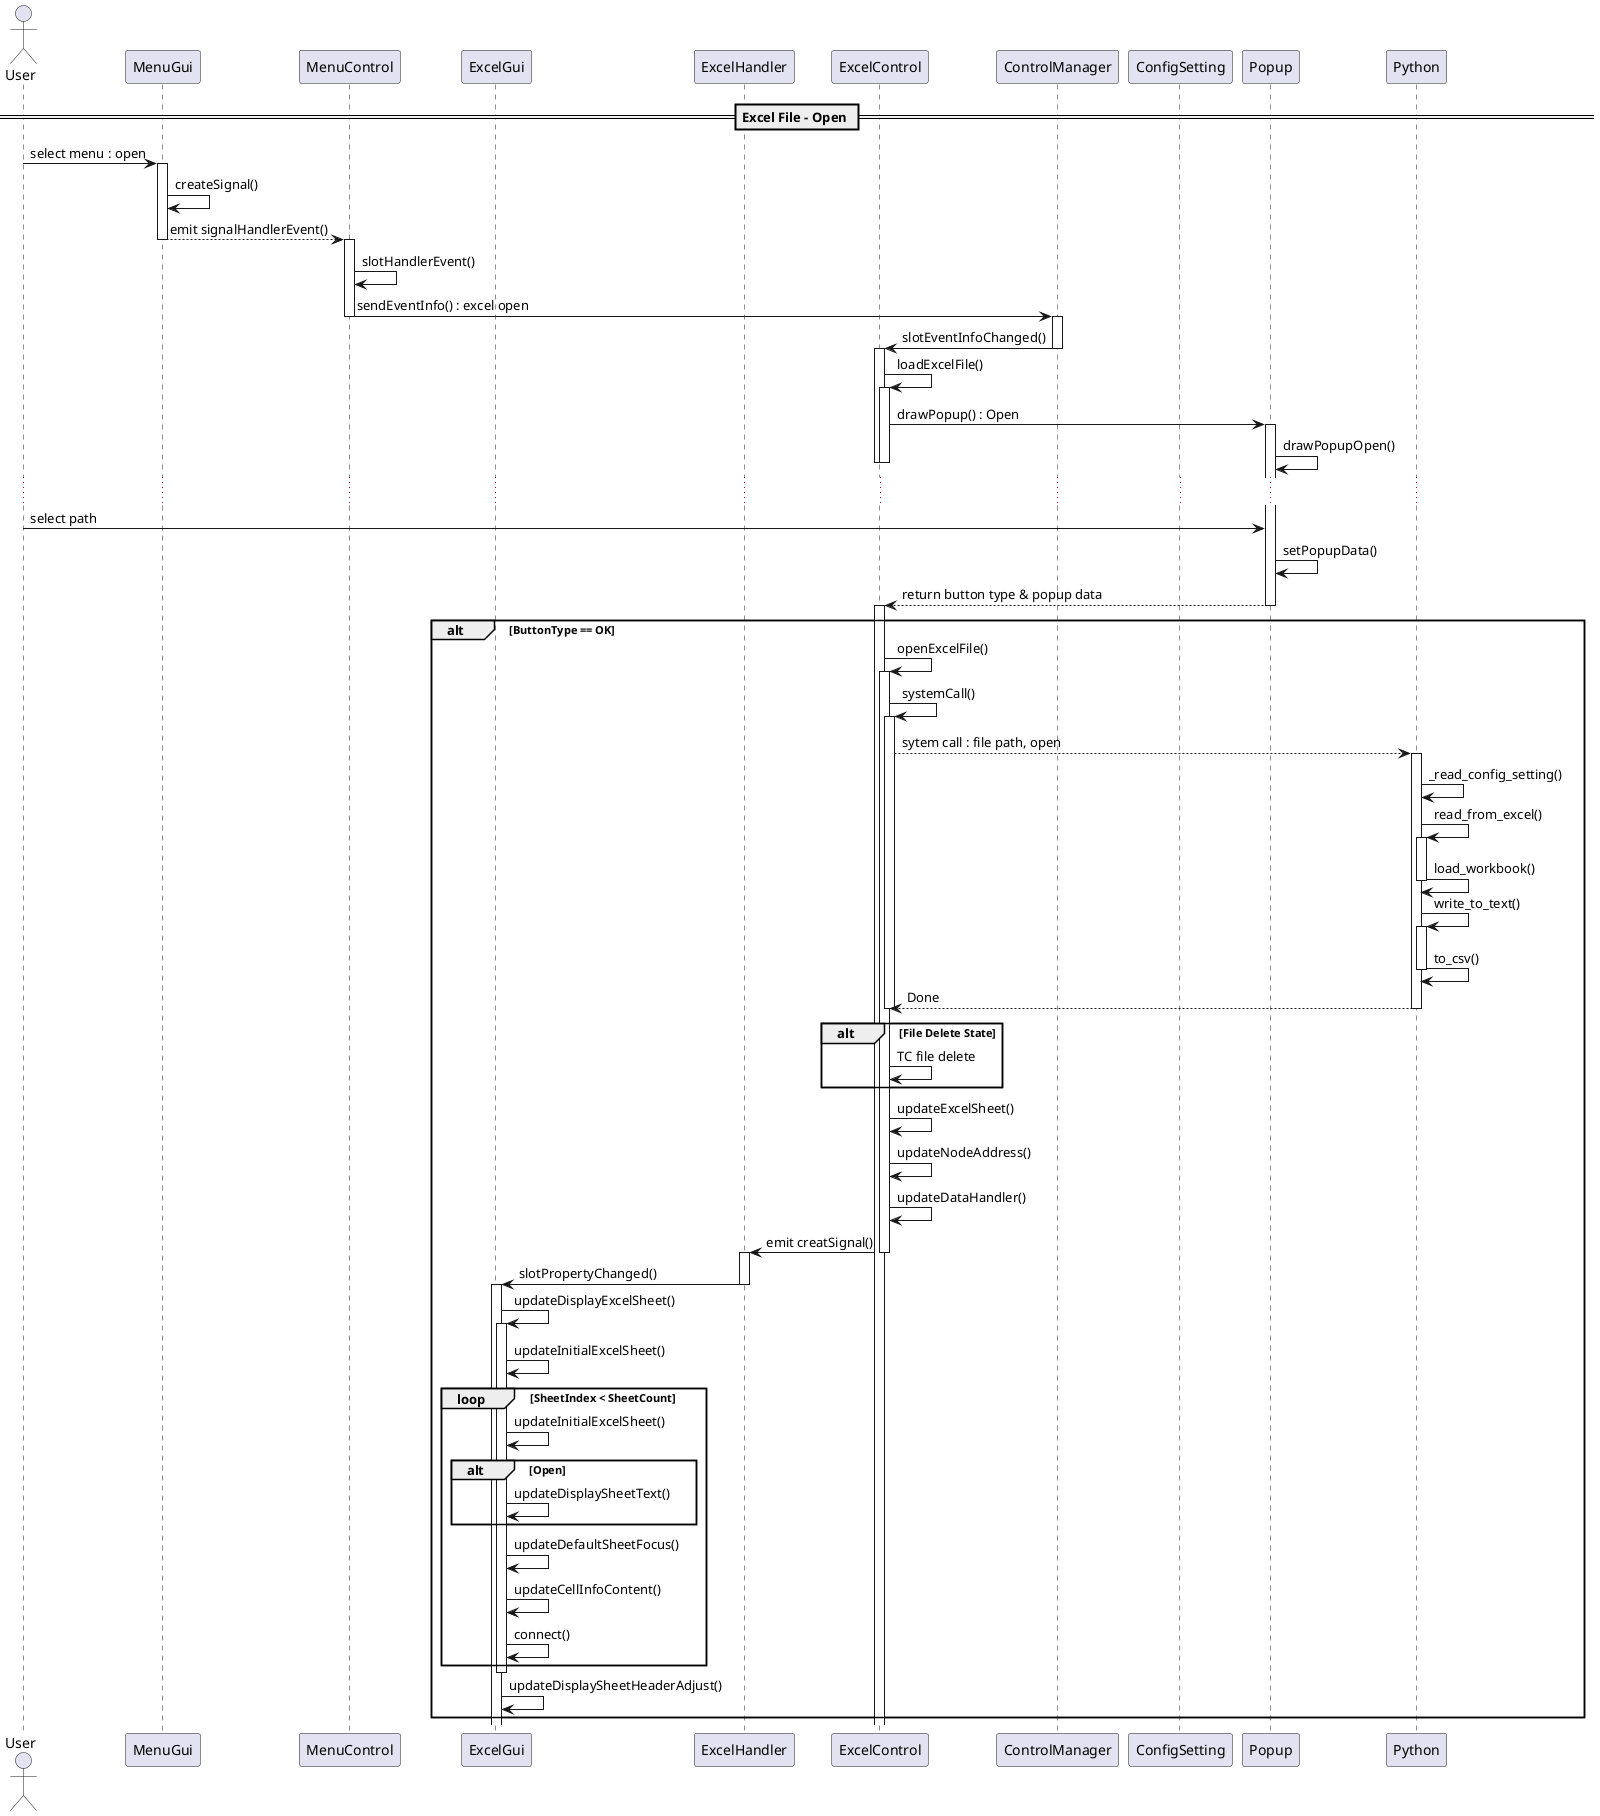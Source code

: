 @startuml

actor User order 10

participant MenuGui order 10
' participant MenuHandler order 20
participant MenuControl order 30

participant ExcelGui order 40
participant ExcelHandler order 50
participant ExcelControl order 60

participant ControlManager order 80
participant ConfigSetting order 90
participant Popup order 100
participant Python order 110


== Excel File - Open ==


User -> MenuGui: select menu : open

activate MenuGui
MenuGui -> MenuGui : createSignal()
MenuGui --> MenuControl : emit signalHandlerEvent()
deactivate MenuGui

activate MenuControl
MenuControl -> MenuControl : slotHandlerEvent()
MenuControl -> ControlManager : sendEventInfo() : excel open
deactivate MenuControl

activate ControlManager
ControlManager -> ExcelControl : slotEventInfoChanged()
deactivate ControlManager

activate ExcelControl
ExcelControl -> ExcelControl : loadExcelFile()
activate ExcelControl
ExcelControl -> Popup : drawPopup() : Open
activate Popup
Popup -> Popup : drawPopupOpen()
deactivate ExcelControl
deactivate ExcelControl

...

User -> Popup : select path
Popup -> Popup : setPopupData()
ExcelControl <-- Popup : return button type & popup data

alt ButtonType == OK
    deactivate Popup
    activate ExcelControl

    ExcelControl -> ExcelControl : openExcelFile()
    activate ExcelControl
    ExcelControl -> ExcelControl : systemCall()
    activate ExcelControl
    ExcelControl --> Python : sytem call : file path, open
    activate Python
    Python -> Python : _read_config_setting()
    Python -> Python : read_from_excel()
    activate Python
    Python -> Python : load_workbook()
    deactivate Python
    Python -> Python : write_to_text()
    activate Python
    Python -> Python : to_csv()
    deactivate Python
    Python --> ExcelControl : Done
    deactivate Python
    deactivate ExcelControl

    alt File Delete State
        ExcelControl -> ExcelControl : TC file delete
    end


    ExcelControl -> ExcelControl : updateExcelSheet()
    ExcelControl -> ExcelControl : updateNodeAddress()
    ExcelControl -> ExcelControl : updateDataHandler()
    ExcelControl -> ExcelHandler : emit creatSignal()
    deactivate ExcelControl
    activate ExcelHandler
    ExcelHandler -> ExcelGui : slotPropertyChanged()
    deactivate ExcelHandler
    activate ExcelGui
    ExcelGui -> ExcelGui : updateDisplayExcelSheet()
    activate ExcelGui
    ExcelGui -> ExcelGui : updateInitialExcelSheet()

    loop SheetIndex < SheetCount
        ExcelGui -> ExcelGui : updateInitialExcelSheet()

        alt Open
            ExcelGui -> ExcelGui : updateDisplaySheetText()
        end

        ExcelGui -> ExcelGui : updateDefaultSheetFocus()
        ExcelGui -> ExcelGui : updateCellInfoContent()
        ExcelGui -> ExcelGui : connect()
    end
    deactivate ExcelGui

    ExcelGui -> ExcelGui : updateDisplaySheetHeaderAdjust()
end

@enduml
